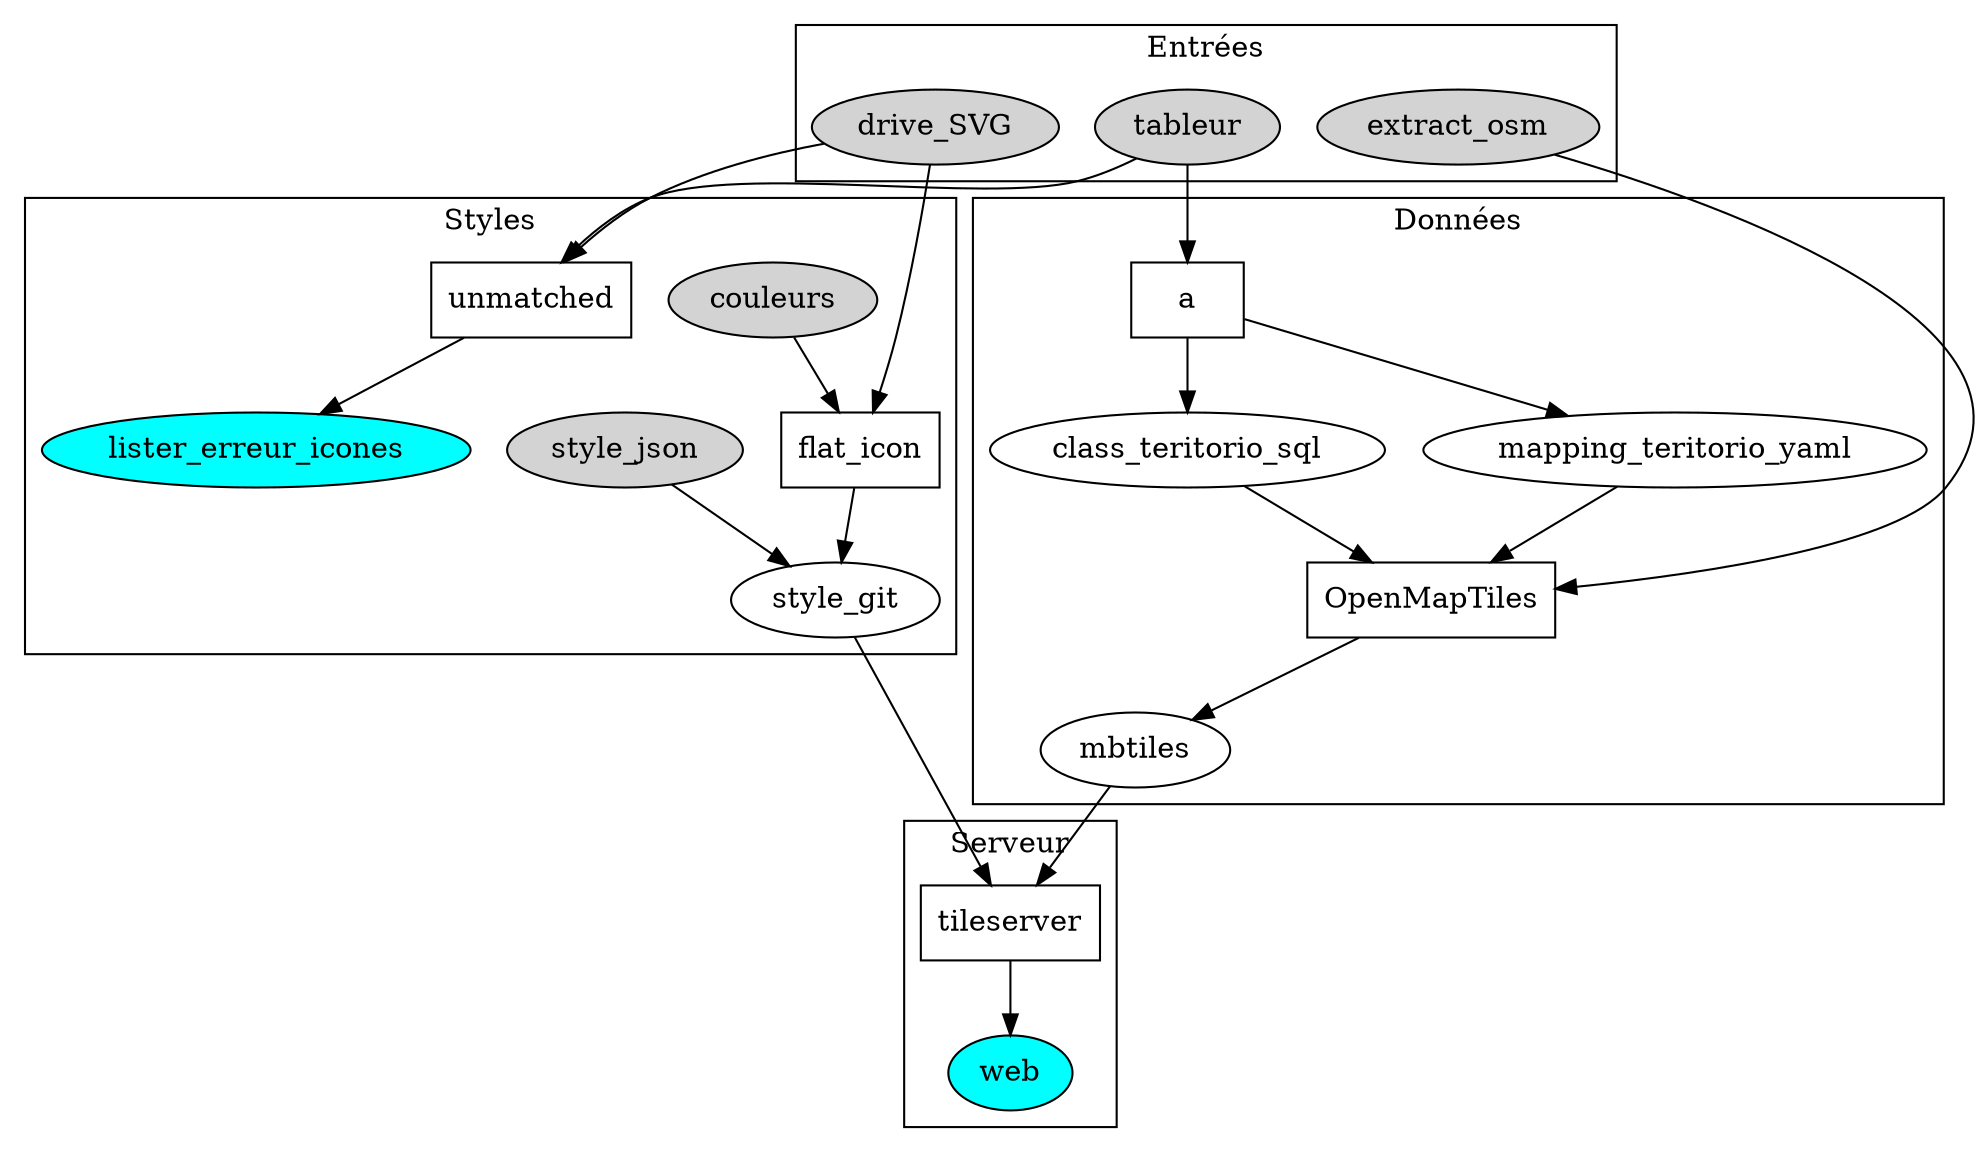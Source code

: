 digraph G {
    subgraph clustercloud {
        label = "Entrées";

        tableur [style=filled]
        drive_SVG [style=filled]
        extract_osm [style=filled]
    }

    subgraph clusterstyle {
        label = "Styles";

        tableur -> unmatched;
        drive_SVG -> unmatched;
        unmatched -> lister_erreur_icones

        drive_SVG -> flat_icon;
        couleurs -> flat_icon;

        flat_icon -> style_git;
        style_json -> style_git;

        couleurs [style=filled]
        unmatched [shape=box]
        flat_icon [shape=box]
        lister_erreur_icones [style=filled,fillcolor=cyan]
        couleurs [style=filled]
        style_json [style=filled]
    }

    subgraph clusterdata {
        label = "Données";

        tableur -> a;
        a -> class_teritorio_sql;
        a -> mapping_teritorio_yaml;
        class_teritorio_sql -> OpenMapTiles;
        mapping_teritorio_yaml -> OpenMapTiles;
        extract_osm -> OpenMapTiles;

        OpenMapTiles -> mbtiles;

        a [shape=box]
        OpenMapTiles [shape=box]
    }

    subgraph clusterserveur {
        label = "Serveur";

        style_git -> tileserver;
        mbtiles -> tileserver;
        tileserver -> web;

        tileserver [shape=box
]
    }

    web [style=filled,fillcolor=cyan]
}
